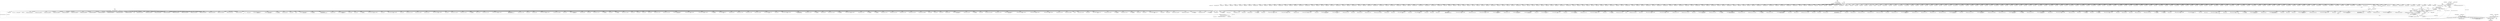 digraph "0_ImageMagick_56d6e20de489113617cbbddaf41e92600a34db22@pointer" {
"1008490" [label="(Call,msl_info->image[n]=DestroyImage(msl_info->image[n]))"];
"1008496" [label="(Call,DestroyImage(msl_info->image[n]))"];
"1008466" [label="(Call,ImplodeImage(msl_info->image[n],geometry_info.rho,\n            &msl_info->image[n]->exception))"];
"1008328" [label="(Call,msl_info->image[n] == (Image *) NULL)"];
"1008334" [label="(Call,(Image *) NULL)"];
"1000237" [label="(Call,(char *) NULL)"];
"1000232" [label="(Call,(const char *) NULL)"];
"1008409" [label="(Call,geometry_info.rho=StringToDouble(value,\n                        (char **) NULL))"];
"1008413" [label="(Call,StringToDouble(value,\n                        (char **) NULL))"];
"1000235" [label="(Call,value=(char *) NULL)"];
"1008436" [label="(Call,ParseGeometry(value,&geometry_info))"];
"1000240" [label="(Call,SetGeometryInfo(&geometry_info))"];
"1008415" [label="(Call,(char **) NULL)"];
"1008359" [label="(Call,(const xmlChar *) NULL)"];
"1008348" [label="(Call,(const xmlChar **) NULL)"];
"1018046" [label="(Call,(Image*) NULL)"];
"1017467" [label="(Call,(Image *) NULL)"];
"1003098" [label="(Call,StringToDouble(value,\n                        (char **) NULL))"];
"1008311" [label="(Call,SetMSLAttributes(msl_info,keyword,value))"];
"1014502" [label="(Call,(Image *) NULL)"];
"1003100" [label="(Call,(char **) NULL)"];
"1014729" [label="(Call,(const xmlChar *) NULL)"];
"1000234" [label="(Identifier,NULL)"];
"1009820" [label="(Call,(const xmlChar *) NULL)"];
"1004528" [label="(Call,ParseGravityGeometry(msl_info->image[n],value,\n                        &geometry,exception))"];
"1016133" [label="(Call,(const char *) NULL)"];
"1010162" [label="(Call,ParseChannelOption(value))"];
"1003342" [label="(Call,(const xmlChar *) NULL)"];
"1008856" [label="(Call,(Image *) NULL)"];
"1004334" [label="(Call,(const xmlChar *) NULL)"];
"1011845" [label="(Call,ParseCommandOption(MagickGravityOptions,MagickFalse,\n                        value))"];
"1004223" [label="(Call,(Image *) NULL)"];
"1014856" [label="(Call,(Image *) NULL)"];
"1001578" [label="(Call,(const xmlChar *) NULL)"];
"1014978" [label="(Call,(char **) NULL)"];
"1000838" [label="(Call,CloneString(&draw_info->font,value))"];
"1013508" [label="(Call,StringToLong( value ))"];
"1015667" [label="(Call,StringToDouble(value,\n                        (char **) NULL))"];
"1007460" [label="(Call,StringToLong(value))"];
"1010505" [label="(Call,StringToDouble(value,\n                        (char **) NULL))"];
"1004729" [label="(Call,(const xmlChar *) NULL)"];
"1000692" [label="(Call,ParseCommandOption(MagickAlignOptions,MagickFalse,\n                        value))"];
"1016664" [label="(Call,StringToLong(value))"];
"1008628" [label="(Call,(char **) NULL)"];
"1018781" [label="(Call,(Image *) NULL)"];
"1000240" [label="(Call,SetGeometryInfo(&geometry_info))"];
"1003476" [label="(Call,(Image *) NULL)"];
"1015173" [label="(Call,StringToUnsignedLong(value))"];
"1000279" [label="(Call,(Image *) NULL)"];
"1009307" [label="(Call,StringToLong(value))"];
"1019173" [label="(Call,(char **) NULL)"];
"1018251" [label="(Call,(Image*) NULL)"];
"1005603" [label="(Call,(char **) NULL)"];
"1011788" [label="(Call,CloneString(&draw_info->font,value))"];
"1010711" [label="(Call,QueryMagickColor(value,&fill_color,exception))"];
"1005877" [label="(Call,ParseGeometry(value,&geometry_info))"];
"1006241" [label="(Call,(const xmlChar *) NULL)"];
"1009874" [label="(Call,StringToDouble(value,\n                        (char **) NULL))"];
"1009938" [label="(Call,StringToDouble(value,\n                        (char **) NULL))"];
"1011967" [label="(Call,ParseGeometry(value,&geometry_info))"];
"1009346" [label="(Call,StringToLong(value))"];
"1012993" [label="(Call,(Image *) NULL)"];
"1008467" [label="(Call,msl_info->image[n])"];
"1017221" [label="(Call,(Image *) NULL)"];
"1011331" [label="(Call,ParseCommandOption(MagickBooleanOptions,MagickFalse,\n                        value))"];
"1005777" [label="(Call,QueryColorDatabase(value,&draw_info->stroke,\n                        exception))"];
"1016433" [label="(Call,ParseCommandOption(MagickBooleanOptions,MagickFalse,\n                        value))"];
"1014248" [label="(Call,(Image *) NULL)"];
"1007724" [label="(Call,(char **) NULL)"];
"1007223" [label="(Call,(const xmlChar *) NULL)"];
"1003220" [label="(Call,StringToLong(value))"];
"1005808" [label="(Call,ParseCommandOption(MagickStyleOptions,MagickFalse,\n                        value))"];
"1010732" [label="(Call,StringToDouble(value,\n                        (char **) NULL))"];
"1015143" [label="(Call,ParseRegionGeometry(msl_info->image[n],value,\n                        &geometry,exception))"];
"1015865" [label="(Call,LocaleCompare(property,value))"];
"1009893" [label="(Call,(char **) NULL)"];
"1004956" [label="(Call,(Image *) NULL)"];
"1008011" [label="(Call,FormatLocaleString(value,MaxTextExtent,\"%.20g\",\n                      (double) msl_info->image[n]->rows))"];
"1001337" [label="(Call,StringToLong(value))"];
"1008490" [label="(Call,msl_info->image[n]=DestroyImage(msl_info->image[n]))"];
"1014663" [label="(Call,(Image *) NULL)"];
"1006434" [label="(Call,(const xmlChar *) NULL)"];
"1001156" [label="(Call,StringToLong(value))"];
"1012757" [label="(Call,StringToLong(value))"];
"1015597" [label="(Call,ParseCommandOption(MagickColorspaceOptions,\n                        MagickFalse,value))"];
"1016244" [label="(Call,SetMSLAttributes(msl_info,keyword,value))"];
"1002331" [label="(Call,(const xmlChar *) NULL)"];
"1008729" [label="(Call,(Image *) NULL)"];
"1015066" [label="(Call,(Image *) NULL)"];
"1006523" [label="(Call,(char **) NULL)"];
"1000392" [label="(Call,ParseCommandOption(MagickNoiseOptions,MagickFalse,\n                        value))"];
"1012102" [label="(Call,StringToLong(value))"];
"1016032" [label="(Call,strlen( value ))"];
"1002499" [label="(Call,(Image *) NULL)"];
"1000862" [label="(Call,ParsePageGeometry(msl_info->image[n],value,\n                        &geometry,exception))"];
"1003604" [label="(Call,QueryColorDatabase(value,\n                        &composite_image->background_color,exception))"];
"1007416" [label="(Call,StringToLong(value))"];
"1016408" [label="(Call,ParseGeometry(value,&geometry_info))"];
"1019031" [label="(Call,(const char *) NULL)"];
"1008497" [label="(Call,msl_info->image[n])"];
"1007794" [label="(Call,StringToDouble(value,(char **) NULL))"];
"1019526" [label="(Call,CopyMagickString(msl_info->image[n]->filename,value,\n                      MaxTextExtent))"];
"1007668" [label="(Call,(const xmlChar *) NULL)"];
"1007621" [label="(Call,(Image *) NULL)"];
"1008328" [label="(Call,msl_info->image[n] == (Image *) NULL)"];
"1018821" [label="(Call,(Image *) NULL)"];
"1011472" [label="(Call,(const xmlChar **) NULL)"];
"1000232" [label="(Call,(const char *) NULL)"];
"1013107" [label="(Call,(char **) NULL)"];
"1005577" [label="(Call,CloneString(&draw_info->primitive,value))"];
"1000235" [label="(Call,value=(char *) NULL)"];
"1005546" [label="(Call,ConcatenateString(&draw_info->primitive,value))"];
"1005995" [label="(Call,StringToLong(value))"];
"1003814" [label="(Call,StringToLong(value))"];
"1018560" [label="(Call,(Image *) NULL)"];
"1007275" [label="(Call,ParseCommandOption(MagickComposeOptions,\n                        MagickFalse,value))"];
"1003448" [label="(Call,(const char *) NULL)"];
"1000307" [label="(Call,(const xmlChar *) NULL)"];
"1003636" [label="(Call,ParsePageGeometry(msl_info->image[n],value,\n                        &geometry,exception))"];
"1019122" [label="(Call,(const xmlChar *) NULL)"];
"1017362" [label="(Call,StringToDouble(value,\n                        (char **) NULL))"];
"1018222" [label="(Call,LocaleCompare(theAttr, value))"];
"1008651" [label="(Call,(char **) NULL)"];
"1017596" [label="(Call,(const xmlChar *) NULL)"];
"1008438" [label="(Call,&geometry_info)"];
"1017492" [label="(Call,(const xmlChar *) NULL)"];
"1017427" [label="(Call,(Image *) NULL)"];
"1004558" [label="(Call,StringToLong(value))"];
"1015276" [label="(Call,(Image *) NULL)"];
"1005159" [label="(Call,p=value)"];
"1018149" [label="(Call,(const xmlChar *) NULL)"];
"1007345" [label="(Call,ParsePageGeometry(msl_info->image[n],value,\n                        &geometry,exception))"];
"1008160" [label="(Call,(const xmlChar *) NULL)"];
"1013693" [label="(Call,StringToDouble(value,\n                        (char **) NULL))"];
"1002109" [label="(Call,QueryColorDatabase(value,\n                        &msl_info->image[n]->border_color,exception))"];
"1011228" [label="(Call,(const xmlChar *) NULL)"];
"1008417" [label="(Identifier,NULL)"];
"1003769" [label="(Call,LocaleCompare(value,value))"];
"1000895" [label="(Call,ParseCommandOption(MagickGravityOptions,\n                        MagickFalse,value))"];
"1010626" [label="(Call,(const xmlChar *) NULL)"];
"1013264" [label="(Call,(const xmlChar *) NULL)"];
"1018710" [label="(Call,(char **) NULL)"];
"1007056" [label="(Call,(Image *) NULL)"];
"1018629" [label="(Call,(Image *) NULL)"];
"1012008" [label="(Call,(char **) NULL)"];
"1004781" [label="(Call,StringToLong(value))"];
"1017908" [label="(Call,(Image*) NULL)"];
"1015948" [label="(Call,ParseGeometry(value,&geometry_info))"];
"1006586" [label="(Call,(Image *) NULL)"];
"1010507" [label="(Call,(char **) NULL)"];
"1004701" [label="(Call,(Image *) NULL)"];
"1011282" [label="(Call,StringToLong(value))"];
"1018708" [label="(Call,StringToDouble(value,\n                        (char **) NULL))"];
"1002068" [label="(Call,ParseCommandOption(MagickComposeOptions,MagickFalse,\n                        value))"];
"1004108" [label="(Call,StringToLong(value))"];
"1008556" [label="(Call,(Image *) NULL)"];
"1001983" [label="(Call,(Image *) NULL)"];
"1017944" [label="(Call,(const xmlChar *) NULL)"];
"1008486" [label="(Call,(Image *) NULL)"];
"1018416" [label="(Call,(Image *) NULL)"];
"1013153" [label="(Call,(Image *) NULL)"];
"1008505" [label="(Identifier,msl_info)"];
"1012054" [label="(Call,ParseCommandOption(MagickStretchOptions,MagickFalse,\n                        value))"];
"1007796" [label="(Call,(char **) NULL)"];
"1013528" [label="(Call,StringToLong( value ))"];
"1008649" [label="(Call,StringToDouble(value,(char **) NULL))"];
"1005399" [label="(Call,CloneString(&draw_info->family,value))"];
"1009914" [label="(Call,ParseGeometry(value,&geometry_info))"];
"1010470" [label="(Call,ParseGeometry(value,&geometry_info))"];
"1003452" [label="(Call,LocaleCompare(attribute,value))"];
"1006293" [label="(Call,ParseGeometry(value,&geometry_info))"];
"1010545" [label="(Call,(Image *) NULL)"];
"1004476" [label="(Call,(const xmlChar *) NULL)"];
"1014055" [label="(Call,ParseCommandOption(MagickFilterOptions,MagickFalse,\n                        value))"];
"1004443" [label="(Call,(Image *) NULL)"];
"1005702" [label="(Call,(char **) NULL)"];
"1018731" [label="(Call,ParseGeometry(value,&geometry_info))"];
"1011909" [label="(Call,(char **) NULL)"];
"1004147" [label="(Call,StringToLong(value))"];
"1000785" [label="(Call,CloneString(&draw_info->encoding,value))"];
"1009559" [label="(Call,(char **) NULL)"];
"1016998" [label="(Call,(Image *) NULL)"];
"1001203" [label="(Call,CloneString(&draw_info->text,value))"];
"1016530" [label="(Call,(Image *) NULL)"];
"1012165" [label="(Call,ParseGeometry(value,&geometry_info))"];
"1005566" [label="(Call,(char **) NULL)"];
"1009557" [label="(Call,StringToDouble(value,\n                        (char **) NULL))"];
"1002635" [label="(Call,(Image *) NULL)"];
"1008472" [label="(Call,geometry_info.rho)"];
"1012914" [label="(Call,value == (char *) NULL)"];
"1002016" [label="(Call,(const xmlChar *) NULL)"];
"1017744" [label="(Call,(const xmlChar *) NULL)"];
"1009282" [label="(Call,StringToDouble(value,(char **) NULL))"];
"1011368" [label="(Call,ParseCommandOption(MagickBooleanOptions,MagickFalse,\n                        value))"];
"1015895" [label="(Call,ParseCommandOption(\n                    MagickColorspaceOptions,MagickFalse,value))"];
"1008464" [label="(Call,implode_image=ImplodeImage(msl_info->image[n],geometry_info.rho,\n            &msl_info->image[n]->exception))"];
"1008355" [label="(Call,attributes[i] != (const xmlChar *) NULL)"];
"1004306" [label="(Call,(Image *) NULL)"];
"1008414" [label="(Identifier,value)"];
"1002574" [label="(Call,StringToDouble(value,(char **) NULL))"];
"1003989" [label="(Call,(Image *) NULL)"];
"1012916" [label="(Call,(char *) NULL)"];
"1002451" [label="(Call,(Image *) NULL)"];
"1014605" [label="(Call,StringToLong( value ))"];
"1006330" [label="(Call,(char **) NULL)"];
"1000359" [label="(Call,ParseChannelOption(value))"];
"1003966" [label="(Call,ParseCommandOption(MagickBooleanOptions,MagickFalse,\n                        value))"];
"1008606" [label="(Call,CopyMagickString(key,value,MaxTextExtent))"];
"1002597" [label="(Call,StringToLong( value ))"];
"1001108" [label="(Call,ParseCommandOption(MagickStretchOptions,\n                        MagickFalse,value))"];
"1014120" [label="(Call,StringToUnsignedLong(value))"];
"1012239" [label="(Call,StringToLong(value))"];
"1016886" [label="(Call,StringToDouble(value,(char **) NULL))"];
"1000936" [label="(Call,(char **) NULL)"];
"1006216" [label="(Call,(Image *) NULL)"];
"1008491" [label="(Call,msl_info->image[n])"];
"1008466" [label="(Call,ImplodeImage(msl_info->image[n],geometry_info.rho,\n            &msl_info->image[n]->exception))"];
"1017831" [label="(Call,StringToDouble(value,\n                        (char **) NULL))"];
"1000959" [label="(Call,(char **) NULL)"];
"1000533" [label="(Call,(const xmlChar *) NULL)"];
"1002848" [label="(Call,StringToLong(value))"];
"1018113" [label="(Call,(Image*) NULL)"];
"1005564" [label="(Call,StringToDouble(value,\n                        (char **) NULL))"];
"1005726" [label="(Call,(char **) NULL)"];
"1005338" [label="(Call,CloneString(&draw_info->density,value))"];
"1017121" [label="(Call,StringToLong( value ))"];
"1012865" [label="(Call,(const xmlChar *) NULL)"];
"1012283" [label="(Call,StringToLong(value))"];
"1017564" [label="(Call,(Image *) NULL)"];
"1016909" [label="(Call,StringToLong( value ))"];
"1017387" [label="(Call,StringToLong(value))"];
"1000934" [label="(Call,StringToDouble(value,(char **) NULL))"];
"1008346" [label="(Call,attributes != (const xmlChar **) NULL)"];
"1007182" [label="(Call,(Image *) NULL)"];
"1018321" [label="(Call,(Image *) NULL)"];
"1012970" [label="(Call,SetMSLAttributes(msl_info,keyword,value))"];
"1008334" [label="(Call,(Image *) NULL)"];
"1014806" [label="(Call,ParseGeometry(value,&geometry_info))"];
"1014090" [label="(Call,ParseRegionGeometry(msl_info->image[n],value,\n                        &geometry,exception))"];
"1008475" [label="(Call,&msl_info->image[n]->exception)"];
"1007967" [label="(Call,(const xmlChar *) NULL)"];
"1001168" [label="(Call,ParseCommandOption(MagickStyleOptions,MagickFalse,\n                        value))"];
"1017364" [label="(Call,(char **) NULL)"];
"1002997" [label="(Call,(const xmlChar *) NULL)"];
"1017327" [label="(Call,ParseGeometry(value,&geometry_info))"];
"1005661" [label="(Call,ParseGeometry(value,&geometry_info))"];
"1008348" [label="(Call,(const xmlChar **) NULL)"];
"1008939" [label="(Call,ParseCommandOption(MagickBooleanOptions,MagickFalse,\n                        value))"];
"1014003" [label="(Call,(const xmlChar *) NULL)"];
"1016682" [label="(Call,StringToDouble(value,\n                        (char **) NULL))"];
"1001731" [label="(Call,(Image *) NULL)"];
"1005384" [label="(Call,QueryColorDatabase(value,&draw_info->fill,\n                        exception))"];
"1015487" [label="(Call,(Image *) NULL)"];
"1009001" [label="(Call,LocaleCompare(attribute,value))"];
"1011907" [label="(Call,StringToDouble(value,(char **) NULL))"];
"1001876" [label="(Call,StringToDouble(value,(char **) NULL))"];
"1011774" [label="(Call,CloneString(&draw_info->family,value))"];
"1014528" [label="(Call,(const xmlChar *) NULL)"];
"1012083" [label="(Call,QueryColorDatabase(value,&draw_info->stroke,\n                        exception))"];
"1003765" [label="(Call,(const char *) NULL)"];
"1003943" [label="(Call,(char **) NULL)"];
"1010418" [label="(Call,(const xmlChar *) NULL)"];
"1001315" [label="(Call,StringToLong(value))"];
"1005296" [label="(Call,ParseCommandOption(MagickBooleanOptions,MagickFalse,\n                        value))"];
"1010884" [label="(Call,(Image *) NULL)"];
"1002239" [label="(Call,(Image *) NULL)"];
"1012662" [label="(Call,(const xmlChar *) NULL)"];
"1002383" [label="(Call,QueryColorDatabase(value,&target,\n                        &msl_info->image[n]->exception))"];
"1012006" [label="(Call,StringToDouble(value,(char **) NULL))"];
"1016362" [label="(Call,(char **) NULL)"];
"1004832" [label="(Call,(Image *) NULL)"];
"1010110" [label="(Call,(const xmlChar *) NULL)"];
"1009891" [label="(Call,StringToDouble(value,\n                        (char **) NULL))"];
"1006931" [label="(Call,(Image *) NULL)"];
"1010678" [label="(Call,ParseChannelOption(value))"];
"1000763" [label="(Call,CloneString(&draw_info->density,value))"];
"1013929" [label="(Call,(Image *) NULL)"];
"1009203" [label="(Call,(char **) NULL)"];
"1017672" [label="(Call,StringToDouble(value,\n                        (char **) NULL))"];
"1014785" [label="(Call,(char **) NULL)"];
"1003686" [label="(Call,ParseCommandOption(MagickGravityOptions,MagickFalse,\n                        value))"];
"1013762" [label="(Call,StringToDouble(value,(char **) NULL))"];
"1016360" [label="(Call,StringToDouble(value,\n                        (char **) NULL))"];
"1008413" [label="(Call,StringToDouble(value,\n                        (char **) NULL))"];
"1007941" [label="(Call,(Image *) NULL)"];
"1013105" [label="(Call,StringToDouble(value,\n                        (char **) NULL))"];
"1013785" [label="(Call,StringToDouble(value,(char **) NULL))"];
"1008887" [label="(Call,(const xmlChar *) NULL)"];
"1009470" [label="(Call,(const xmlChar *) NULL)"];
"1013717" [label="(Call,ParseGeometry(value,&geometry_info))"];
"1019547" [label="(Call,SetMSLAttributes(msl_info,keyword,value))"];
"1008339" [label="(Identifier,OptionError)"];
"1005700" [label="(Call,StringToDouble(value,(char **) NULL))"];
"1015528" [label="(Call,(const xmlChar *) NULL)"];
"1008410" [label="(Call,geometry_info.rho)"];
"1015921" [label="(Call,SetMSLAttributes(msl_info,keyword,value))"];
"1004660" [label="(Call,(Image *) NULL)"];
"1007991" [label="(Call,CopyMagickString(key,value,MaxTextExtent))"];
"1002181" [label="(Call,StringToLong(value))"];
"1004602" [label="(Call,StringToLong(value))"];
"1017101" [label="(Call,StringToLong( value ))"];
"1017024" [label="(Call,(const xmlChar *) NULL)"];
"1010798" [label="(Call,(const xmlChar *) NULL)"];
"1015745" [label="(Call,(const xmlChar *) NULL)"];
"1001808" [label="(Call,ParseChannelOption(value))"];
"1016888" [label="(Call,(char **) NULL)"];
"1012032" [label="(Call,(char **) NULL)"];
"1002761" [label="(Call,ParsePageGeometry(msl_info->image[n],value,\n                        &geometry,exception))"];
"1009522" [label="(Call,ParseGeometry(value,&geometry_info))"];
"1008582" [label="(Call,(const xmlChar *) NULL)"];
"1008408" [label="(Block,)"];
"1005413" [label="(Call,CloneString(&draw_info->font,value))"];
"1011884" [label="(Call,StringToDouble(value,\n                        (char **) NULL))"];
"1014165" [label="(Call,StringToLong(value))"];
"1019301" [label="(Call,QueryMagickColor(value,&target,exception))"];
"1005724" [label="(Call,StringToDouble(value,(char **) NULL))"];
"1009445" [label="(Call,(Image *) NULL)"];
"1001878" [label="(Call,(char **) NULL)"];
"1017648" [label="(Call,ParseGeometry(value,&geometry_info))"];
"1006409" [label="(Call,(Image *) NULL)"];
"1001942" [label="(Call,(Image *) NULL)"];
"1015353" [label="(Call,ParseRegionGeometry(msl_info->image[n],value,\n                        &geometry,exception))"];
"1001630" [label="(Call,ParseCommandOption(MagickBooleanOptions,MagickFalse,\n                        value))"];
"1019593" [label="(Call,value != NULL)"];
"1005748" [label="(Call,ParseCommandOption(MagickStretchOptions,MagickFalse,\n                        value))"];
"1011642" [label="(Call,ParseCommandOption(MagickAlignOptions,MagickFalse,\n                        value))"];
"1008672" [label="(Call,StringToDouble(value,(char **) NULL))"];
"1009780" [label="(Call,(Image *) NULL)"];
"1019251" [label="(Call,(const xmlChar *) NULL)"];
"1015719" [label="(Call,(Image *) NULL)"];
"1000824" [label="(Call,CloneString(&draw_info->family,value))"];
"1011534" [label="(Call,p=value)"];
"1012149" [label="(Call,CloneString(&draw_info->text,value))"];
"1014398" [label="(Call,StringToLong(value))"];
"1012212" [label="(Call,QueryColorDatabase(value,&draw_info->undercolor,\n                        exception))"];
"1008418" [label="(ControlStructure,break;)"];
"1006368" [label="(Call,(Image *) NULL)"];
"1019225" [label="(Call,(Image *) NULL)"];
"1002948" [label="(Call,(Image *) NULL)"];
"1008302" [label="(Call,SetMSLAttributes(msl_info,keyword,value))"];
"1014783" [label="(Call,StringToDouble(value,\n                        (char **) NULL))"];
"1006857" [label="(Call,(Image *) NULL)"];
"1007722" [label="(Call,StringToDouble(value,(char **) NULL))"];
"1008496" [label="(Call,DestroyImage(msl_info->image[n]))"];
"1009201" [label="(Call,StringToDouble(value,\n                        (char **) NULL))"];
"1013488" [label="(Call,StringToLong( value ))"];
"1017719" [label="(Call,(Image *) NULL)"];
"1012814" [label="(Call,StringToLong(value))"];
"1005924" [label="(Call,QueryColorDatabase(value,&draw_info->undercolor,\n                        exception))"];
"1001901" [label="(Call,StringToLong(value))"];
"1000239" [label="(Identifier,NULL)"];
"1011200" [label="(Call,(Image *) NULL)"];
"1011407" [label="(Call,StringToLong(value))"];
"1011735" [label="(Call,CloneString(&draw_info->encoding,value))"];
"1016144" [label="(Call,ParseAbsoluteGeometry(value,&geometry))"];
"1009963" [label="(Call,StringToDouble(value,\n                        (char **) NULL))"];
"1002525" [label="(Call,(const xmlChar *) NULL)"];
"1017674" [label="(Call,(char **) NULL)"];
"1014207" [label="(Call,(Image *) NULL)"];
"1013018" [label="(Call,(const xmlChar *) NULL)"];
"1008626" [label="(Call,StringToDouble(value,(char **) NULL))"];
"1006328" [label="(Call,StringToDouble(value,\n                        (char **) NULL))"];
"1018449" [label="(Call,(const xmlChar *) NULL)"];
"1002826" [label="(Call,StringToLong(value))"];
"1015582" [label="(Call,StringToDouble(value,\n                        (char **) NULL))"];
"1015195" [label="(Call,StringToLong(value))"];
"1010850" [label="(Call,FormatLocaleFile(stdout,\"%s\",value))"];
"1008437" [label="(Identifier,value)"];
"1000484" [label="(Call,(Image *) NULL)"];
"1005973" [label="(Call,StringToLong(value))"];
"1008142" [label="(Call,(Image *) NULL)"];
"1003579" [label="(Call,ParseChannelOption(value))"];
"1009988" [label="(Call,StringToDouble(value,\n                        (char **) NULL))"];
"1013695" [label="(Call,(char **) NULL)"];
"1000236" [label="(Identifier,value)"];
"1001293" [label="(Call,StringToLong(value))"];
"1010734" [label="(Call,(char **) NULL)"];
"1015016" [label="(Call,(Image *) NULL)"];
"1002291" [label="(Call,(Image *) NULL)"];
"1005267" [label="(Call,ParseCommandOption(MagickAlignOptions,MagickFalse,\n                        value))"];
"1012114" [label="(Call,ParseCommandOption(MagickStyleOptions,MagickFalse,\n                        value))"];
"1009940" [label="(Call,(char **) NULL)"];
"1011886" [label="(Call,(char **) NULL)"];
"1018928" [label="(Call,(Image *) NULL)"];
"1015816" [label="(Call,LocaleCompare(property,value))"];
"1004981" [label="(Call,(const xmlChar *) NULL)"];
"1005108" [label="(Call,(const xmlChar *) NULL)"];
"1005470" [label="(Call,ParseCommandOption(MagickGravityOptions,MagickFalse,\n                        value))"];
"1012261" [label="(Call,StringToLong(value))"];
"1001550" [label="(Call,(Image *) NULL)"];
"1003121" [label="(Call,ParsePageGeometry(msl_info->image[n],value,\n                        &geometry,exception))"];
"1005059" [label="(Call,(Image *) NULL)"];
"1001680" [label="(Call,(Image *) NULL)"];
"1003075" [label="(Call,QueryColorDatabase(value,&draw_info->fill,\n                        exception))"];
"1014976" [label="(Call,StringToDouble(value,(char **) NULL))"];
"1006546" [label="(Call,StringToLong(value))"];
"1010082" [label="(Call,(Image *) NULL)"];
"1013238" [label="(Call,(Image *) NULL)"];
"1002576" [label="(Call,(char **) NULL)"];
"1008434" [label="(Call,flags=ParseGeometry(value,&geometry_info))"];
"1019035" [label="(Call,LocaleCompare(attribute,value))"];
"1001056" [label="(Call,StringToDouble(value,(char **) NULL))"];
"1000241" [label="(Call,&geometry_info)"];
"1008359" [label="(Call,(const xmlChar *) NULL)"];
"1008350" [label="(Identifier,NULL)"];
"1007778" [label="(Call,CopyMagickString(gamma,value,MaxTextExtent))"];
"1013639" [label="(Call,(const xmlChar *) NULL)"];
"1002906" [label="(Call,(Image *) NULL)"];
"1009990" [label="(Call,(char **) NULL)"];
"1013764" [label="(Call,(char **) NULL)"];
"1010329" [label="(Call,ParseChannelOption(value))"];
"1016947" [label="(Call,(Image *) NULL)"];
"1007438" [label="(Call,StringToLong(value))"];
"1001137" [label="(Call,QueryColorDatabase(value,&draw_info->stroke,\n                        exception))"];
"1013070" [label="(Call,ParseGeometry(value,&geometry_info))"];
"1015584" [label="(Call,(char **) NULL)"];
"1003181" [label="(Call,StringToLong(value))"];
"1001841" [label="(Call,ParseGeometry(value,&geometry_info))"];
"1016763" [label="(Call,(Image *) NULL)"];
"1011759" [label="(Call,QueryColorDatabase(value,&draw_info->fill,\n                        exception))"];
"1014376" [label="(Call,StringToLong(value))"];
"1008327" [label="(ControlStructure,if (msl_info->image[n] == (Image *) NULL))"];
"1007821" [label="(Call,(char **) NULL)"];
"1013787" [label="(Call,(char **) NULL)"];
"1015301" [label="(Call,(const xmlChar *) NULL)"];
"1008415" [label="(Call,(char **) NULL)"];
"1016278" [label="(Call,(Image *) NULL)"];
"1011483" [label="(Call,(const xmlChar *) NULL)"];
"1016707" [label="(Call,StringToLong(value))"];
"1008361" [label="(Identifier,NULL)"];
"1005796" [label="(Call,StringToLong(value))"];
"1007316" [label="(Call,QueryColorDatabase(value,\n                        &msl_info->image[n]->matte_color,exception))"];
"1011671" [label="(Call,ParseCommandOption(MagickBooleanOptions,MagickFalse,\n                        value))"];
"1016607" [label="(Call,ParseGeometry(value,&geometry_info))"];
"1014142" [label="(Call,(char **) NULL)"];
"1000443" [label="(Call,(Image *) NULL)"];
"1015998" [label="(Call,SetMSLAttributes(msl_info,keyword,value))"];
"1003394" [label="(Call,ParseCommandOption(MagickComposeOptions,MagickFalse,\n                        value))"];
"1000721" [label="(Call,ParseCommandOption(MagickBooleanOptions,\n                        MagickFalse,value))"];
"1016387" [label="(Call,(char **) NULL)"];
"1003941" [label="(Call,StringToDouble(value,(char **) NULL))"];
"1016837" [label="(Call,(const xmlChar *) NULL)"];
"1011812" [label="(Call,ParsePageGeometry(msl_info->image[n],value,\n                        &geometry,exception))"];
"1005437" [label="(Call,ParsePageGeometry(msl_info->image[n],value,\n                        &geometry,exception))"];
"1010587" [label="(Call,(Image *) NULL)"];
"1014625" [label="(Call,StringToLong( value ))"];
"1000809" [label="(Call,QueryColorDatabase(value,&draw_info->fill,\n                        exception))"];
"1001266" [label="(Call,QueryColorDatabase(value,&draw_info->undercolor,\n                        exception))"];
"1009117" [label="(Call,(const xmlChar *) NULL)"];
"1000242" [label="(Identifier,geometry_info)"];
"1014438" [label="(Call,(Image *) NULL)"];
"1006486" [label="(Call,ParseGeometry(value,&geometry_info))"];
"1008325" [label="(Block,)"];
"1015405" [label="(Call,StringToLong(value))"];
"1018654" [label="(Call,(const xmlChar *) NULL)"];
"1003311" [label="(Call,(Image *) NULL)"];
"1008674" [label="(Call,(char **) NULL)"];
"1018956" [label="(Call,(const xmlChar *) NULL)"];
"1003557" [label="(Call,SetImageArtifact(composite_image,\n                                            \"compose:args\",value))"];
"1013972" [label="(Call,(Image *) NULL)"];
"1006776" [label="(Call,(const xmlChar *) NULL)"];
"1019171" [label="(Call,StringToDouble(value,(char **) NULL))"];
"1010195" [label="(Call,ParseCommandOption(MagickBooleanOptions,MagickFalse,\n                        value))"];
"1013468" [label="(Call,StringToLong( value ))"];
"1010013" [label="(Call,StringToDouble(value,\n                        (char **) NULL))"];
"1008329" [label="(Call,msl_info->image[n])"];
"1001058" [label="(Call,(char **) NULL)"];
"1016684" [label="(Call,(char **) NULL)"];
"1016084" [label="(Call,SetMSLAttributes(msl_info,keyword,value))"];
"1001756" [label="(Call,(const xmlChar *) NULL)"];
"1000584" [label="(Call,p=value)"];
"1009169" [label="(Call,QueryMagickColor(value,&target,exception))"];
"1004624" [label="(Call,StringToLong(value))"];
"1012777" [label="(Call,ParseCommandOption(MagickBooleanOptions,MagickFalse,\n                        value))"];
"1004386" [label="(Call,ParseCommandOption(MagickBooleanOptions,MagickFalse,\n                        value))"];
"1010015" [label="(Call,(char **) NULL)"];
"1012030" [label="(Call,StringToDouble(value,(char **) NULL))"];
"1005522" [label="(Call,ConcatenateString(&draw_info->primitive,value))"];
"1010393" [label="(Call,(Image *) NULL)"];
"1016642" [label="(Call,StringToLong(value))"];
"1009224" [label="(Call,ParsePageGeometry(msl_info->image[n],value,\n                        &geometry,exception))"];
"1008436" [label="(Call,ParseGeometry(value,&geometry_info))"];
"1019539" [label="(Call,SetMSLAttributes(msl_info,keyword,value))"];
"1006521" [label="(Call,StringToDouble(value,\n                        (char **) NULL))"];
"1008051" [label="(Call,FormatLocaleString(value,MaxTextExtent,\"%.20g\",\n                      (double) msl_info->image[n]->columns))"];
"1009605" [label="(Call,(Image *) NULL)"];
"1012961" [label="(Call,SetMSLAttributes(msl_info,keyword,value))"];
"1006627" [label="(Call,(Image *) NULL)"];
"1010277" [label="(Call,(const xmlChar *) NULL)"];
"1015632" [label="(Call,ParseGeometry(value,&geometry_info))"];
"1014577" [label="(Call,ParseMetaGeometry(value,&x,&y,&width,&height))"];
"1009081" [label="(Call,(Image *) NULL)"];
"1007570" [label="(Call,(Image *) NULL)"];
"1014281" [label="(Call,(const xmlChar *) NULL)"];
"1016811" [label="(Call,(Image *) NULL)"];
"1009876" [label="(Call,(char **) NULL)"];
"1016385" [label="(Call,StringToDouble(value,\n                        (char **) NULL))"];
"1010252" [label="(Call,(Image *) NULL)"];
"1013315" [label="(Call,ParseAbsoluteGeometry(value,&geometry))"];
"1017833" [label="(Call,(char **) NULL)"];
"1017871" [label="(Call,(Image *) NULL)"];
"1017796" [label="(Call,ParseGeometry(value,&geometry_info))"];
"1008222" [label="(Call,ConcatenateMagickString(msl_info->image_info[n]->\n                      filename,value,MaxTextExtent))"];
"1004580" [label="(Call,StringToLong(value))"];
"1000230" [label="(Call,keyword=(const char *) NULL)"];
"1007745" [label="(Call,ParseChannelOption(value))"];
"1017073" [label="(Call,ParseMetaGeometry(value,&x,&y,&width,&height))"];
"1006751" [label="(Call,(Image *) NULL)"];
"1002804" [label="(Call,StringToLong(value))"];
"1013607" [label="(Call,(Image *) NULL)"];
"1016555" [label="(Call,(const xmlChar *) NULL)"];
"1001219" [label="(Call,ParseGeometry(value,&geometry_info))"];
"1001017" [label="(Call,ParseGeometry(value,&geometry_info))"];
"1019096" [label="(Call,(Image *) NULL)"];
"1002870" [label="(Call,StringToLong(value))"];
"1015669" [label="(Call,(char **) NULL)"];
"1012853" [label="(Call,(const xmlChar **) NULL)"];
"1015383" [label="(Call,StringToUnsignedLong(value))"];
"1009965" [label="(Call,(char **) NULL)"];
"1017298" [label="(Call,QueryColorDatabase(value,\n                        &msl_info->image[n]->background_color,exception))"];
"1005951" [label="(Call,StringToLong(value))"];
"1002709" [label="(Call,(const xmlChar *) NULL)"];
"1008246" [label="(Call,(Image *) NULL)"];
"1018017" [label="(Call,LocaleCompare(theAttr, value))"];
"1008336" [label="(Identifier,NULL)"];
"1019477" [label="(Call,(const xmlChar *) NULL)"];
"1011713" [label="(Call,CloneString(&draw_info->density,value))"];
"1012626" [label="(Call,(Image *) NULL)"];
"1015235" [label="(Call,(Image *) NULL)"];
"1001084" [label="(Call,(char **) NULL)"];
"1009284" [label="(Call,(char **) NULL)"];
"1014901" [label="(Call,(Image *) NULL)"];
"1000957" [label="(Call,StringToDouble(value,(char **) NULL))"];
"1005360" [label="(Call,CloneString(&draw_info->encoding,value))"];
"1007482" [label="(Call,StringToLong(value))"];
"1018501" [label="(Call,ParseGeometry(value,&geometry_info))"];
"1000186" [label="(Block,)"];
"1009646" [label="(Call,(Image *) NULL)"];
"1017246" [label="(Call,(const xmlChar *) NULL)"];
"1005601" [label="(Call,StringToDouble(value,(char **) NULL))"];
"1002676" [label="(Call,(Image *) NULL)"];
"1011294" [label="(Call,ParseCommandOption(MagickColorspaceOptions,\n                        MagickFalse,value))"];
"1015445" [label="(Call,(Image *) NULL)"];
"1014704" [label="(Call,(Image *) NULL)"];
"1019451" [label="(Call,(Image *) NULL)"];
"1019349" [label="(Call,(Image *) NULL)"];
"1001082" [label="(Call,StringToDouble(value,(char **) NULL))"];
"1014140" [label="(Call,StringToDouble(value,(char **) NULL))"];
"1007819" [label="(Call,StringToDouble(value,(char **) NULL))"];
"1003505" [label="(Call,(const xmlChar *) NULL)"];
"1018846" [label="(Call,(const xmlChar *) NULL)"];
"1003049" [label="(Call,QueryMagickColor(value,&target,exception))"];
"1014333" [label="(Call,ParsePageGeometry(msl_info->image[n],value,\n                        &geometry,exception))"];
"1002203" [label="(Call,StringToLong(value))"];
"1015091" [label="(Call,(const xmlChar *) NULL)"];
"1008997" [label="(Call,(const char *) NULL)"];
"1016489" [label="(Call,(Image *) NULL)"];
"1008409" [label="(Call,geometry_info.rho=StringToDouble(value,\n                        (char **) NULL))"];
"1005853" [label="(Call,ConcatenateString(&draw_info->primitive,value))"];
"1012714" [label="(Call,ParsePageGeometry(msl_info->image[n],value,\n                        &geometry,exception))"];
"1017180" [label="(Call,(Image *) NULL)"];
"1000237" [label="(Call,(char *) NULL)"];
"1002413" [label="(Call,CopyMagickString(opacity,value,MaxTextExtent))"];
"1010786" [label="(Call,(const xmlChar **) NULL)"];
"1014927" [label="(Call,(const xmlChar *) NULL)"];
"1016225" [label="(Call,SetMSLAttributes(msl_info,keyword,value))"];
"1019610" [label="(MethodReturn,static void)"];
"1008347" [label="(Identifier,attributes)"];
"1016306" [label="(Call,(const xmlChar *) NULL)"];
"1002138" [label="(Call,ParsePageGeometry(msl_info->image[n],value,\n                        &geometry,exception))"];
"1008490" -> "1008325"  [label="AST: "];
"1008490" -> "1008496"  [label="CFG: "];
"1008491" -> "1008490"  [label="AST: "];
"1008496" -> "1008490"  [label="AST: "];
"1008505" -> "1008490"  [label="CFG: "];
"1008490" -> "1019610"  [label="DDG: DestroyImage(msl_info->image[n])"];
"1008496" -> "1008490"  [label="DDG: msl_info->image[n]"];
"1008496" -> "1008497"  [label="CFG: "];
"1008497" -> "1008496"  [label="AST: "];
"1008466" -> "1008496"  [label="DDG: msl_info->image[n]"];
"1008466" -> "1008464"  [label="AST: "];
"1008466" -> "1008475"  [label="CFG: "];
"1008467" -> "1008466"  [label="AST: "];
"1008472" -> "1008466"  [label="AST: "];
"1008475" -> "1008466"  [label="AST: "];
"1008464" -> "1008466"  [label="CFG: "];
"1008466" -> "1019610"  [label="DDG: msl_info->image[n]"];
"1008466" -> "1019610"  [label="DDG: geometry_info.rho"];
"1008466" -> "1019610"  [label="DDG: &msl_info->image[n]->exception"];
"1008466" -> "1008464"  [label="DDG: msl_info->image[n]"];
"1008466" -> "1008464"  [label="DDG: geometry_info.rho"];
"1008466" -> "1008464"  [label="DDG: &msl_info->image[n]->exception"];
"1008328" -> "1008466"  [label="DDG: msl_info->image[n]"];
"1008409" -> "1008466"  [label="DDG: geometry_info.rho"];
"1008328" -> "1008327"  [label="AST: "];
"1008328" -> "1008334"  [label="CFG: "];
"1008329" -> "1008328"  [label="AST: "];
"1008334" -> "1008328"  [label="AST: "];
"1008339" -> "1008328"  [label="CFG: "];
"1008347" -> "1008328"  [label="CFG: "];
"1008328" -> "1019610"  [label="DDG: msl_info->image[n] == (Image *) NULL"];
"1008328" -> "1019610"  [label="DDG: (Image *) NULL"];
"1008328" -> "1019610"  [label="DDG: msl_info->image[n]"];
"1008334" -> "1008328"  [label="DDG: NULL"];
"1008334" -> "1008336"  [label="CFG: "];
"1008335" -> "1008334"  [label="AST: "];
"1008336" -> "1008334"  [label="AST: "];
"1000237" -> "1008334"  [label="DDG: NULL"];
"1008334" -> "1008348"  [label="DDG: NULL"];
"1008334" -> "1019593"  [label="DDG: NULL"];
"1000237" -> "1000235"  [label="AST: "];
"1000237" -> "1000239"  [label="CFG: "];
"1000238" -> "1000237"  [label="AST: "];
"1000239" -> "1000237"  [label="AST: "];
"1000235" -> "1000237"  [label="CFG: "];
"1000237" -> "1000235"  [label="DDG: NULL"];
"1000232" -> "1000237"  [label="DDG: NULL"];
"1000237" -> "1000279"  [label="DDG: NULL"];
"1000237" -> "1000307"  [label="DDG: NULL"];
"1000237" -> "1000443"  [label="DDG: NULL"];
"1000237" -> "1000484"  [label="DDG: NULL"];
"1000237" -> "1000533"  [label="DDG: NULL"];
"1000237" -> "1000936"  [label="DDG: NULL"];
"1000237" -> "1000959"  [label="DDG: NULL"];
"1000237" -> "1001058"  [label="DDG: NULL"];
"1000237" -> "1001084"  [label="DDG: NULL"];
"1000237" -> "1001550"  [label="DDG: NULL"];
"1000237" -> "1001578"  [label="DDG: NULL"];
"1000237" -> "1001680"  [label="DDG: NULL"];
"1000237" -> "1001731"  [label="DDG: NULL"];
"1000237" -> "1001756"  [label="DDG: NULL"];
"1000237" -> "1001878"  [label="DDG: NULL"];
"1000237" -> "1001942"  [label="DDG: NULL"];
"1000237" -> "1001983"  [label="DDG: NULL"];
"1000237" -> "1002016"  [label="DDG: NULL"];
"1000237" -> "1002239"  [label="DDG: NULL"];
"1000237" -> "1002291"  [label="DDG: NULL"];
"1000237" -> "1002331"  [label="DDG: NULL"];
"1000237" -> "1002451"  [label="DDG: NULL"];
"1000237" -> "1002499"  [label="DDG: NULL"];
"1000237" -> "1002525"  [label="DDG: NULL"];
"1000237" -> "1002576"  [label="DDG: NULL"];
"1000237" -> "1002635"  [label="DDG: NULL"];
"1000237" -> "1002676"  [label="DDG: NULL"];
"1000237" -> "1002709"  [label="DDG: NULL"];
"1000237" -> "1002906"  [label="DDG: NULL"];
"1000237" -> "1002948"  [label="DDG: NULL"];
"1000237" -> "1002997"  [label="DDG: NULL"];
"1000237" -> "1003100"  [label="DDG: NULL"];
"1000237" -> "1003311"  [label="DDG: NULL"];
"1000237" -> "1003342"  [label="DDG: NULL"];
"1000237" -> "1003448"  [label="DDG: NULL"];
"1000237" -> "1003476"  [label="DDG: NULL"];
"1000237" -> "1003505"  [label="DDG: NULL"];
"1000237" -> "1003765"  [label="DDG: NULL"];
"1000237" -> "1003943"  [label="DDG: NULL"];
"1000237" -> "1003989"  [label="DDG: NULL"];
"1000237" -> "1004223"  [label="DDG: NULL"];
"1000237" -> "1004306"  [label="DDG: NULL"];
"1000237" -> "1004334"  [label="DDG: NULL"];
"1000237" -> "1004443"  [label="DDG: NULL"];
"1000237" -> "1004476"  [label="DDG: NULL"];
"1000237" -> "1004660"  [label="DDG: NULL"];
"1000237" -> "1004701"  [label="DDG: NULL"];
"1000237" -> "1004729"  [label="DDG: NULL"];
"1000237" -> "1004832"  [label="DDG: NULL"];
"1000237" -> "1004956"  [label="DDG: NULL"];
"1000237" -> "1004981"  [label="DDG: NULL"];
"1000237" -> "1005059"  [label="DDG: NULL"];
"1000237" -> "1005108"  [label="DDG: NULL"];
"1000237" -> "1005566"  [label="DDG: NULL"];
"1000237" -> "1005603"  [label="DDG: NULL"];
"1000237" -> "1005702"  [label="DDG: NULL"];
"1000237" -> "1005726"  [label="DDG: NULL"];
"1000237" -> "1006216"  [label="DDG: NULL"];
"1000237" -> "1006241"  [label="DDG: NULL"];
"1000237" -> "1006330"  [label="DDG: NULL"];
"1000237" -> "1006368"  [label="DDG: NULL"];
"1000237" -> "1006409"  [label="DDG: NULL"];
"1000237" -> "1006434"  [label="DDG: NULL"];
"1000237" -> "1006523"  [label="DDG: NULL"];
"1000237" -> "1006586"  [label="DDG: NULL"];
"1000237" -> "1006627"  [label="DDG: NULL"];
"1000237" -> "1006751"  [label="DDG: NULL"];
"1000237" -> "1006776"  [label="DDG: NULL"];
"1000237" -> "1006857"  [label="DDG: NULL"];
"1000237" -> "1006931"  [label="DDG: NULL"];
"1000237" -> "1007056"  [label="DDG: NULL"];
"1000237" -> "1007182"  [label="DDG: NULL"];
"1000237" -> "1007223"  [label="DDG: NULL"];
"1000237" -> "1007570"  [label="DDG: NULL"];
"1000237" -> "1007621"  [label="DDG: NULL"];
"1000237" -> "1007668"  [label="DDG: NULL"];
"1000237" -> "1007724"  [label="DDG: NULL"];
"1000237" -> "1007796"  [label="DDG: NULL"];
"1000237" -> "1007821"  [label="DDG: NULL"];
"1000237" -> "1007941"  [label="DDG: NULL"];
"1000237" -> "1007967"  [label="DDG: NULL"];
"1000237" -> "1008142"  [label="DDG: NULL"];
"1000237" -> "1008160"  [label="DDG: NULL"];
"1000237" -> "1008246"  [label="DDG: NULL"];
"1000237" -> "1008359"  [label="DDG: NULL"];
"1000237" -> "1008415"  [label="DDG: NULL"];
"1000237" -> "1008486"  [label="DDG: NULL"];
"1000237" -> "1008556"  [label="DDG: NULL"];
"1000237" -> "1008582"  [label="DDG: NULL"];
"1000237" -> "1008628"  [label="DDG: NULL"];
"1000237" -> "1008651"  [label="DDG: NULL"];
"1000237" -> "1008674"  [label="DDG: NULL"];
"1000237" -> "1008729"  [label="DDG: NULL"];
"1000237" -> "1008856"  [label="DDG: NULL"];
"1000237" -> "1008887"  [label="DDG: NULL"];
"1000237" -> "1008997"  [label="DDG: NULL"];
"1000237" -> "1009081"  [label="DDG: NULL"];
"1000237" -> "1009117"  [label="DDG: NULL"];
"1000237" -> "1009203"  [label="DDG: NULL"];
"1000237" -> "1009284"  [label="DDG: NULL"];
"1000237" -> "1009445"  [label="DDG: NULL"];
"1000237" -> "1009470"  [label="DDG: NULL"];
"1000237" -> "1009559"  [label="DDG: NULL"];
"1000237" -> "1009605"  [label="DDG: NULL"];
"1000237" -> "1009646"  [label="DDG: NULL"];
"1000237" -> "1009780"  [label="DDG: NULL"];
"1000237" -> "1009820"  [label="DDG: NULL"];
"1000237" -> "1009876"  [label="DDG: NULL"];
"1000237" -> "1009893"  [label="DDG: NULL"];
"1000237" -> "1009940"  [label="DDG: NULL"];
"1000237" -> "1009965"  [label="DDG: NULL"];
"1000237" -> "1009990"  [label="DDG: NULL"];
"1000237" -> "1010015"  [label="DDG: NULL"];
"1000237" -> "1010082"  [label="DDG: NULL"];
"1000237" -> "1010110"  [label="DDG: NULL"];
"1000237" -> "1010252"  [label="DDG: NULL"];
"1000237" -> "1010277"  [label="DDG: NULL"];
"1000237" -> "1010393"  [label="DDG: NULL"];
"1000237" -> "1010418"  [label="DDG: NULL"];
"1000237" -> "1010507"  [label="DDG: NULL"];
"1000237" -> "1010545"  [label="DDG: NULL"];
"1000237" -> "1010587"  [label="DDG: NULL"];
"1000237" -> "1010626"  [label="DDG: NULL"];
"1000237" -> "1010734"  [label="DDG: NULL"];
"1000237" -> "1010786"  [label="DDG: NULL"];
"1000237" -> "1010798"  [label="DDG: NULL"];
"1000237" -> "1010884"  [label="DDG: NULL"];
"1000237" -> "1011200"  [label="DDG: NULL"];
"1000237" -> "1011228"  [label="DDG: NULL"];
"1000237" -> "1011472"  [label="DDG: NULL"];
"1000237" -> "1011483"  [label="DDG: NULL"];
"1000237" -> "1011886"  [label="DDG: NULL"];
"1000237" -> "1011909"  [label="DDG: NULL"];
"1000237" -> "1012008"  [label="DDG: NULL"];
"1000237" -> "1012032"  [label="DDG: NULL"];
"1000237" -> "1012626"  [label="DDG: NULL"];
"1000237" -> "1012662"  [label="DDG: NULL"];
"1000237" -> "1012853"  [label="DDG: NULL"];
"1000237" -> "1012865"  [label="DDG: NULL"];
"1000237" -> "1012916"  [label="DDG: NULL"];
"1000237" -> "1012993"  [label="DDG: NULL"];
"1000237" -> "1013018"  [label="DDG: NULL"];
"1000237" -> "1013107"  [label="DDG: NULL"];
"1000237" -> "1013153"  [label="DDG: NULL"];
"1000237" -> "1013238"  [label="DDG: NULL"];
"1000237" -> "1013264"  [label="DDG: NULL"];
"1000237" -> "1013607"  [label="DDG: NULL"];
"1000237" -> "1013639"  [label="DDG: NULL"];
"1000237" -> "1013695"  [label="DDG: NULL"];
"1000237" -> "1013764"  [label="DDG: NULL"];
"1000237" -> "1013787"  [label="DDG: NULL"];
"1000237" -> "1013929"  [label="DDG: NULL"];
"1000237" -> "1013972"  [label="DDG: NULL"];
"1000237" -> "1014003"  [label="DDG: NULL"];
"1000237" -> "1014142"  [label="DDG: NULL"];
"1000237" -> "1014207"  [label="DDG: NULL"];
"1000237" -> "1014248"  [label="DDG: NULL"];
"1000237" -> "1014281"  [label="DDG: NULL"];
"1000237" -> "1014438"  [label="DDG: NULL"];
"1000237" -> "1014502"  [label="DDG: NULL"];
"1000237" -> "1014528"  [label="DDG: NULL"];
"1000237" -> "1014663"  [label="DDG: NULL"];
"1000237" -> "1014704"  [label="DDG: NULL"];
"1000237" -> "1014729"  [label="DDG: NULL"];
"1000237" -> "1014785"  [label="DDG: NULL"];
"1000237" -> "1014856"  [label="DDG: NULL"];
"1000237" -> "1014901"  [label="DDG: NULL"];
"1000237" -> "1014927"  [label="DDG: NULL"];
"1000237" -> "1014978"  [label="DDG: NULL"];
"1000237" -> "1015016"  [label="DDG: NULL"];
"1000237" -> "1015066"  [label="DDG: NULL"];
"1000237" -> "1015091"  [label="DDG: NULL"];
"1000237" -> "1015235"  [label="DDG: NULL"];
"1000237" -> "1015276"  [label="DDG: NULL"];
"1000237" -> "1015301"  [label="DDG: NULL"];
"1000237" -> "1015445"  [label="DDG: NULL"];
"1000237" -> "1015487"  [label="DDG: NULL"];
"1000237" -> "1015528"  [label="DDG: NULL"];
"1000237" -> "1015584"  [label="DDG: NULL"];
"1000237" -> "1015669"  [label="DDG: NULL"];
"1000237" -> "1015719"  [label="DDG: NULL"];
"1000237" -> "1015745"  [label="DDG: NULL"];
"1000237" -> "1016133"  [label="DDG: NULL"];
"1000237" -> "1016278"  [label="DDG: NULL"];
"1000237" -> "1016306"  [label="DDG: NULL"];
"1000237" -> "1016362"  [label="DDG: NULL"];
"1000237" -> "1016387"  [label="DDG: NULL"];
"1000237" -> "1016489"  [label="DDG: NULL"];
"1000237" -> "1016530"  [label="DDG: NULL"];
"1000237" -> "1016555"  [label="DDG: NULL"];
"1000237" -> "1016684"  [label="DDG: NULL"];
"1000237" -> "1016763"  [label="DDG: NULL"];
"1000237" -> "1016811"  [label="DDG: NULL"];
"1000237" -> "1016837"  [label="DDG: NULL"];
"1000237" -> "1016888"  [label="DDG: NULL"];
"1000237" -> "1016947"  [label="DDG: NULL"];
"1000237" -> "1016998"  [label="DDG: NULL"];
"1000237" -> "1017024"  [label="DDG: NULL"];
"1000237" -> "1017180"  [label="DDG: NULL"];
"1000237" -> "1017221"  [label="DDG: NULL"];
"1000237" -> "1017246"  [label="DDG: NULL"];
"1000237" -> "1017364"  [label="DDG: NULL"];
"1000237" -> "1017427"  [label="DDG: NULL"];
"1000237" -> "1017467"  [label="DDG: NULL"];
"1000237" -> "1017492"  [label="DDG: NULL"];
"1000237" -> "1017564"  [label="DDG: NULL"];
"1000237" -> "1017596"  [label="DDG: NULL"];
"1000237" -> "1017674"  [label="DDG: NULL"];
"1000237" -> "1017719"  [label="DDG: NULL"];
"1000237" -> "1017744"  [label="DDG: NULL"];
"1000237" -> "1017833"  [label="DDG: NULL"];
"1000237" -> "1017871"  [label="DDG: NULL"];
"1000237" -> "1017908"  [label="DDG: NULL"];
"1000237" -> "1017944"  [label="DDG: NULL"];
"1000237" -> "1018046"  [label="DDG: NULL"];
"1000237" -> "1018113"  [label="DDG: NULL"];
"1000237" -> "1018149"  [label="DDG: NULL"];
"1000237" -> "1018251"  [label="DDG: NULL"];
"1000237" -> "1018321"  [label="DDG: NULL"];
"1000237" -> "1018416"  [label="DDG: NULL"];
"1000237" -> "1018449"  [label="DDG: NULL"];
"1000237" -> "1018560"  [label="DDG: NULL"];
"1000237" -> "1018629"  [label="DDG: NULL"];
"1000237" -> "1018654"  [label="DDG: NULL"];
"1000237" -> "1018710"  [label="DDG: NULL"];
"1000237" -> "1018781"  [label="DDG: NULL"];
"1000237" -> "1018821"  [label="DDG: NULL"];
"1000237" -> "1018846"  [label="DDG: NULL"];
"1000237" -> "1018928"  [label="DDG: NULL"];
"1000237" -> "1018956"  [label="DDG: NULL"];
"1000237" -> "1019031"  [label="DDG: NULL"];
"1000237" -> "1019096"  [label="DDG: NULL"];
"1000237" -> "1019122"  [label="DDG: NULL"];
"1000237" -> "1019173"  [label="DDG: NULL"];
"1000237" -> "1019225"  [label="DDG: NULL"];
"1000237" -> "1019251"  [label="DDG: NULL"];
"1000237" -> "1019349"  [label="DDG: NULL"];
"1000237" -> "1019451"  [label="DDG: NULL"];
"1000237" -> "1019477"  [label="DDG: NULL"];
"1000237" -> "1019593"  [label="DDG: NULL"];
"1000232" -> "1000230"  [label="AST: "];
"1000232" -> "1000234"  [label="CFG: "];
"1000233" -> "1000232"  [label="AST: "];
"1000234" -> "1000232"  [label="AST: "];
"1000230" -> "1000232"  [label="CFG: "];
"1000232" -> "1000230"  [label="DDG: NULL"];
"1008409" -> "1008408"  [label="AST: "];
"1008409" -> "1008413"  [label="CFG: "];
"1008410" -> "1008409"  [label="AST: "];
"1008413" -> "1008409"  [label="AST: "];
"1008418" -> "1008409"  [label="CFG: "];
"1008409" -> "1019610"  [label="DDG: StringToDouble(value,\n                        (char **) NULL)"];
"1008409" -> "1019610"  [label="DDG: geometry_info.rho"];
"1008413" -> "1008409"  [label="DDG: value"];
"1008413" -> "1008409"  [label="DDG: (char **) NULL"];
"1008413" -> "1008415"  [label="CFG: "];
"1008414" -> "1008413"  [label="AST: "];
"1008415" -> "1008413"  [label="AST: "];
"1008413" -> "1019610"  [label="DDG: (char **) NULL"];
"1000235" -> "1008413"  [label="DDG: value"];
"1008436" -> "1008413"  [label="DDG: value"];
"1008415" -> "1008413"  [label="DDG: NULL"];
"1008413" -> "1008436"  [label="DDG: value"];
"1008413" -> "1019593"  [label="DDG: value"];
"1000235" -> "1000186"  [label="AST: "];
"1000236" -> "1000235"  [label="AST: "];
"1000242" -> "1000235"  [label="CFG: "];
"1000235" -> "1019610"  [label="DDG: (char *) NULL"];
"1000235" -> "1000359"  [label="DDG: value"];
"1000235" -> "1000392"  [label="DDG: value"];
"1000235" -> "1000584"  [label="DDG: value"];
"1000235" -> "1000692"  [label="DDG: value"];
"1000235" -> "1000721"  [label="DDG: value"];
"1000235" -> "1000763"  [label="DDG: value"];
"1000235" -> "1000785"  [label="DDG: value"];
"1000235" -> "1000809"  [label="DDG: value"];
"1000235" -> "1000824"  [label="DDG: value"];
"1000235" -> "1000838"  [label="DDG: value"];
"1000235" -> "1000862"  [label="DDG: value"];
"1000235" -> "1000895"  [label="DDG: value"];
"1000235" -> "1000934"  [label="DDG: value"];
"1000235" -> "1000957"  [label="DDG: value"];
"1000235" -> "1001017"  [label="DDG: value"];
"1000235" -> "1001056"  [label="DDG: value"];
"1000235" -> "1001082"  [label="DDG: value"];
"1000235" -> "1001108"  [label="DDG: value"];
"1000235" -> "1001137"  [label="DDG: value"];
"1000235" -> "1001156"  [label="DDG: value"];
"1000235" -> "1001168"  [label="DDG: value"];
"1000235" -> "1001203"  [label="DDG: value"];
"1000235" -> "1001219"  [label="DDG: value"];
"1000235" -> "1001266"  [label="DDG: value"];
"1000235" -> "1001293"  [label="DDG: value"];
"1000235" -> "1001315"  [label="DDG: value"];
"1000235" -> "1001337"  [label="DDG: value"];
"1000235" -> "1001630"  [label="DDG: value"];
"1000235" -> "1001808"  [label="DDG: value"];
"1000235" -> "1001841"  [label="DDG: value"];
"1000235" -> "1001876"  [label="DDG: value"];
"1000235" -> "1001901"  [label="DDG: value"];
"1000235" -> "1002068"  [label="DDG: value"];
"1000235" -> "1002109"  [label="DDG: value"];
"1000235" -> "1002138"  [label="DDG: value"];
"1000235" -> "1002181"  [label="DDG: value"];
"1000235" -> "1002203"  [label="DDG: value"];
"1000235" -> "1002383"  [label="DDG: value"];
"1000235" -> "1002413"  [label="DDG: value"];
"1000235" -> "1002574"  [label="DDG: value"];
"1000235" -> "1002597"  [label="DDG: value"];
"1000235" -> "1002761"  [label="DDG: value"];
"1000235" -> "1002804"  [label="DDG: value"];
"1000235" -> "1002826"  [label="DDG: value"];
"1000235" -> "1002848"  [label="DDG: value"];
"1000235" -> "1002870"  [label="DDG: value"];
"1000235" -> "1003049"  [label="DDG: value"];
"1000235" -> "1003075"  [label="DDG: value"];
"1000235" -> "1003098"  [label="DDG: value"];
"1000235" -> "1003121"  [label="DDG: value"];
"1000235" -> "1003181"  [label="DDG: value"];
"1000235" -> "1003220"  [label="DDG: value"];
"1000235" -> "1003394"  [label="DDG: value"];
"1000235" -> "1003452"  [label="DDG: value"];
"1000235" -> "1003557"  [label="DDG: value"];
"1000235" -> "1003579"  [label="DDG: value"];
"1000235" -> "1003604"  [label="DDG: value"];
"1000235" -> "1003636"  [label="DDG: value"];
"1000235" -> "1003686"  [label="DDG: value"];
"1000235" -> "1003769"  [label="DDG: value"];
"1000235" -> "1003814"  [label="DDG: value"];
"1000235" -> "1003941"  [label="DDG: value"];
"1000235" -> "1003966"  [label="DDG: value"];
"1000235" -> "1004108"  [label="DDG: value"];
"1000235" -> "1004147"  [label="DDG: value"];
"1000235" -> "1004386"  [label="DDG: value"];
"1000235" -> "1004528"  [label="DDG: value"];
"1000235" -> "1004558"  [label="DDG: value"];
"1000235" -> "1004580"  [label="DDG: value"];
"1000235" -> "1004602"  [label="DDG: value"];
"1000235" -> "1004624"  [label="DDG: value"];
"1000235" -> "1004781"  [label="DDG: value"];
"1000235" -> "1005159"  [label="DDG: value"];
"1000235" -> "1005267"  [label="DDG: value"];
"1000235" -> "1005296"  [label="DDG: value"];
"1000235" -> "1005338"  [label="DDG: value"];
"1000235" -> "1005360"  [label="DDG: value"];
"1000235" -> "1005384"  [label="DDG: value"];
"1000235" -> "1005399"  [label="DDG: value"];
"1000235" -> "1005413"  [label="DDG: value"];
"1000235" -> "1005437"  [label="DDG: value"];
"1000235" -> "1005470"  [label="DDG: value"];
"1000235" -> "1005522"  [label="DDG: value"];
"1000235" -> "1005546"  [label="DDG: value"];
"1000235" -> "1005564"  [label="DDG: value"];
"1000235" -> "1005577"  [label="DDG: value"];
"1000235" -> "1005601"  [label="DDG: value"];
"1000235" -> "1005661"  [label="DDG: value"];
"1000235" -> "1005700"  [label="DDG: value"];
"1000235" -> "1005724"  [label="DDG: value"];
"1000235" -> "1005748"  [label="DDG: value"];
"1000235" -> "1005777"  [label="DDG: value"];
"1000235" -> "1005796"  [label="DDG: value"];
"1000235" -> "1005808"  [label="DDG: value"];
"1000235" -> "1005853"  [label="DDG: value"];
"1000235" -> "1005877"  [label="DDG: value"];
"1000235" -> "1005924"  [label="DDG: value"];
"1000235" -> "1005951"  [label="DDG: value"];
"1000235" -> "1005973"  [label="DDG: value"];
"1000235" -> "1005995"  [label="DDG: value"];
"1000235" -> "1006293"  [label="DDG: value"];
"1000235" -> "1006328"  [label="DDG: value"];
"1000235" -> "1006486"  [label="DDG: value"];
"1000235" -> "1006521"  [label="DDG: value"];
"1000235" -> "1006546"  [label="DDG: value"];
"1000235" -> "1007275"  [label="DDG: value"];
"1000235" -> "1007316"  [label="DDG: value"];
"1000235" -> "1007345"  [label="DDG: value"];
"1000235" -> "1007416"  [label="DDG: value"];
"1000235" -> "1007438"  [label="DDG: value"];
"1000235" -> "1007460"  [label="DDG: value"];
"1000235" -> "1007482"  [label="DDG: value"];
"1000235" -> "1007722"  [label="DDG: value"];
"1000235" -> "1007745"  [label="DDG: value"];
"1000235" -> "1007778"  [label="DDG: value"];
"1000235" -> "1007794"  [label="DDG: value"];
"1000235" -> "1007819"  [label="DDG: value"];
"1000235" -> "1007991"  [label="DDG: value"];
"1000235" -> "1008011"  [label="DDG: value"];
"1000235" -> "1008051"  [label="DDG: value"];
"1000235" -> "1008222"  [label="DDG: value"];
"1000235" -> "1008302"  [label="DDG: value"];
"1000235" -> "1008311"  [label="DDG: value"];
"1000235" -> "1008436"  [label="DDG: value"];
"1000235" -> "1008606"  [label="DDG: value"];
"1000235" -> "1008626"  [label="DDG: value"];
"1000235" -> "1008649"  [label="DDG: value"];
"1000235" -> "1008672"  [label="DDG: value"];
"1000235" -> "1008939"  [label="DDG: value"];
"1000235" -> "1009001"  [label="DDG: value"];
"1000235" -> "1009169"  [label="DDG: value"];
"1000235" -> "1009201"  [label="DDG: value"];
"1000235" -> "1009224"  [label="DDG: value"];
"1000235" -> "1009282"  [label="DDG: value"];
"1000235" -> "1009307"  [label="DDG: value"];
"1000235" -> "1009346"  [label="DDG: value"];
"1000235" -> "1009522"  [label="DDG: value"];
"1000235" -> "1009557"  [label="DDG: value"];
"1000235" -> "1009874"  [label="DDG: value"];
"1000235" -> "1009891"  [label="DDG: value"];
"1000235" -> "1009914"  [label="DDG: value"];
"1000235" -> "1009938"  [label="DDG: value"];
"1000235" -> "1009963"  [label="DDG: value"];
"1000235" -> "1009988"  [label="DDG: value"];
"1000235" -> "1010013"  [label="DDG: value"];
"1000235" -> "1010162"  [label="DDG: value"];
"1000235" -> "1010195"  [label="DDG: value"];
"1000235" -> "1010329"  [label="DDG: value"];
"1000235" -> "1010470"  [label="DDG: value"];
"1000235" -> "1010505"  [label="DDG: value"];
"1000235" -> "1010678"  [label="DDG: value"];
"1000235" -> "1010711"  [label="DDG: value"];
"1000235" -> "1010732"  [label="DDG: value"];
"1000235" -> "1010850"  [label="DDG: value"];
"1000235" -> "1011282"  [label="DDG: value"];
"1000235" -> "1011294"  [label="DDG: value"];
"1000235" -> "1011331"  [label="DDG: value"];
"1000235" -> "1011368"  [label="DDG: value"];
"1000235" -> "1011407"  [label="DDG: value"];
"1000235" -> "1011534"  [label="DDG: value"];
"1000235" -> "1011642"  [label="DDG: value"];
"1000235" -> "1011671"  [label="DDG: value"];
"1000235" -> "1011713"  [label="DDG: value"];
"1000235" -> "1011735"  [label="DDG: value"];
"1000235" -> "1011759"  [label="DDG: value"];
"1000235" -> "1011774"  [label="DDG: value"];
"1000235" -> "1011788"  [label="DDG: value"];
"1000235" -> "1011812"  [label="DDG: value"];
"1000235" -> "1011845"  [label="DDG: value"];
"1000235" -> "1011884"  [label="DDG: value"];
"1000235" -> "1011907"  [label="DDG: value"];
"1000235" -> "1011967"  [label="DDG: value"];
"1000235" -> "1012006"  [label="DDG: value"];
"1000235" -> "1012030"  [label="DDG: value"];
"1000235" -> "1012054"  [label="DDG: value"];
"1000235" -> "1012083"  [label="DDG: value"];
"1000235" -> "1012102"  [label="DDG: value"];
"1000235" -> "1012114"  [label="DDG: value"];
"1000235" -> "1012149"  [label="DDG: value"];
"1000235" -> "1012165"  [label="DDG: value"];
"1000235" -> "1012212"  [label="DDG: value"];
"1000235" -> "1012239"  [label="DDG: value"];
"1000235" -> "1012261"  [label="DDG: value"];
"1000235" -> "1012283"  [label="DDG: value"];
"1000235" -> "1012714"  [label="DDG: value"];
"1000235" -> "1012757"  [label="DDG: value"];
"1000235" -> "1012777"  [label="DDG: value"];
"1000235" -> "1012814"  [label="DDG: value"];
"1000235" -> "1012914"  [label="DDG: value"];
"1000235" -> "1012961"  [label="DDG: value"];
"1000235" -> "1012970"  [label="DDG: value"];
"1000235" -> "1013070"  [label="DDG: value"];
"1000235" -> "1013105"  [label="DDG: value"];
"1000235" -> "1013315"  [label="DDG: value"];
"1000235" -> "1013468"  [label="DDG: value"];
"1000235" -> "1013488"  [label="DDG: value"];
"1000235" -> "1013508"  [label="DDG: value"];
"1000235" -> "1013528"  [label="DDG: value"];
"1000235" -> "1013693"  [label="DDG: value"];
"1000235" -> "1013717"  [label="DDG: value"];
"1000235" -> "1013762"  [label="DDG: value"];
"1000235" -> "1013785"  [label="DDG: value"];
"1000235" -> "1014055"  [label="DDG: value"];
"1000235" -> "1014090"  [label="DDG: value"];
"1000235" -> "1014120"  [label="DDG: value"];
"1000235" -> "1014140"  [label="DDG: value"];
"1000235" -> "1014165"  [label="DDG: value"];
"1000235" -> "1014333"  [label="DDG: value"];
"1000235" -> "1014376"  [label="DDG: value"];
"1000235" -> "1014398"  [label="DDG: value"];
"1000235" -> "1014577"  [label="DDG: value"];
"1000235" -> "1014605"  [label="DDG: value"];
"1000235" -> "1014625"  [label="DDG: value"];
"1000235" -> "1014783"  [label="DDG: value"];
"1000235" -> "1014806"  [label="DDG: value"];
"1000235" -> "1014976"  [label="DDG: value"];
"1000235" -> "1015143"  [label="DDG: value"];
"1000235" -> "1015173"  [label="DDG: value"];
"1000235" -> "1015195"  [label="DDG: value"];
"1000235" -> "1015353"  [label="DDG: value"];
"1000235" -> "1015383"  [label="DDG: value"];
"1000235" -> "1015405"  [label="DDG: value"];
"1000235" -> "1015582"  [label="DDG: value"];
"1000235" -> "1015597"  [label="DDG: value"];
"1000235" -> "1015632"  [label="DDG: value"];
"1000235" -> "1015667"  [label="DDG: value"];
"1000235" -> "1015816"  [label="DDG: value"];
"1000235" -> "1015865"  [label="DDG: value"];
"1000235" -> "1015895"  [label="DDG: value"];
"1000235" -> "1015921"  [label="DDG: value"];
"1000235" -> "1015948"  [label="DDG: value"];
"1000235" -> "1015998"  [label="DDG: value"];
"1000235" -> "1016032"  [label="DDG: value"];
"1000235" -> "1016084"  [label="DDG: value"];
"1000235" -> "1016144"  [label="DDG: value"];
"1000235" -> "1016225"  [label="DDG: value"];
"1000235" -> "1016244"  [label="DDG: value"];
"1000235" -> "1016360"  [label="DDG: value"];
"1000235" -> "1016385"  [label="DDG: value"];
"1000235" -> "1016408"  [label="DDG: value"];
"1000235" -> "1016433"  [label="DDG: value"];
"1000235" -> "1016607"  [label="DDG: value"];
"1000235" -> "1016642"  [label="DDG: value"];
"1000235" -> "1016664"  [label="DDG: value"];
"1000235" -> "1016682"  [label="DDG: value"];
"1000235" -> "1016707"  [label="DDG: value"];
"1000235" -> "1016886"  [label="DDG: value"];
"1000235" -> "1016909"  [label="DDG: value"];
"1000235" -> "1017073"  [label="DDG: value"];
"1000235" -> "1017101"  [label="DDG: value"];
"1000235" -> "1017121"  [label="DDG: value"];
"1000235" -> "1017298"  [label="DDG: value"];
"1000235" -> "1017327"  [label="DDG: value"];
"1000235" -> "1017362"  [label="DDG: value"];
"1000235" -> "1017387"  [label="DDG: value"];
"1000235" -> "1017648"  [label="DDG: value"];
"1000235" -> "1017672"  [label="DDG: value"];
"1000235" -> "1017796"  [label="DDG: value"];
"1000235" -> "1017831"  [label="DDG: value"];
"1000235" -> "1018017"  [label="DDG: value"];
"1000235" -> "1018222"  [label="DDG: value"];
"1000235" -> "1018501"  [label="DDG: value"];
"1000235" -> "1018708"  [label="DDG: value"];
"1000235" -> "1018731"  [label="DDG: value"];
"1000235" -> "1019035"  [label="DDG: value"];
"1000235" -> "1019171"  [label="DDG: value"];
"1000235" -> "1019301"  [label="DDG: value"];
"1000235" -> "1019526"  [label="DDG: value"];
"1000235" -> "1019539"  [label="DDG: value"];
"1000235" -> "1019547"  [label="DDG: value"];
"1000235" -> "1019593"  [label="DDG: value"];
"1008436" -> "1008434"  [label="AST: "];
"1008436" -> "1008438"  [label="CFG: "];
"1008437" -> "1008436"  [label="AST: "];
"1008438" -> "1008436"  [label="AST: "];
"1008434" -> "1008436"  [label="CFG: "];
"1008436" -> "1019610"  [label="DDG: &geometry_info"];
"1008436" -> "1008434"  [label="DDG: value"];
"1008436" -> "1008434"  [label="DDG: &geometry_info"];
"1000240" -> "1008436"  [label="DDG: &geometry_info"];
"1008436" -> "1019593"  [label="DDG: value"];
"1000240" -> "1000186"  [label="AST: "];
"1000240" -> "1000241"  [label="CFG: "];
"1000241" -> "1000240"  [label="AST: "];
"1000244" -> "1000240"  [label="CFG: "];
"1000240" -> "1019610"  [label="DDG: SetGeometryInfo(&geometry_info)"];
"1000240" -> "1019610"  [label="DDG: &geometry_info"];
"1000240" -> "1001017"  [label="DDG: &geometry_info"];
"1000240" -> "1001219"  [label="DDG: &geometry_info"];
"1000240" -> "1001841"  [label="DDG: &geometry_info"];
"1000240" -> "1005661"  [label="DDG: &geometry_info"];
"1000240" -> "1005877"  [label="DDG: &geometry_info"];
"1000240" -> "1006293"  [label="DDG: &geometry_info"];
"1000240" -> "1006486"  [label="DDG: &geometry_info"];
"1000240" -> "1009522"  [label="DDG: &geometry_info"];
"1000240" -> "1009914"  [label="DDG: &geometry_info"];
"1000240" -> "1010470"  [label="DDG: &geometry_info"];
"1000240" -> "1011967"  [label="DDG: &geometry_info"];
"1000240" -> "1012165"  [label="DDG: &geometry_info"];
"1000240" -> "1013070"  [label="DDG: &geometry_info"];
"1000240" -> "1013717"  [label="DDG: &geometry_info"];
"1000240" -> "1014806"  [label="DDG: &geometry_info"];
"1000240" -> "1015632"  [label="DDG: &geometry_info"];
"1000240" -> "1015948"  [label="DDG: &geometry_info"];
"1000240" -> "1016408"  [label="DDG: &geometry_info"];
"1000240" -> "1016607"  [label="DDG: &geometry_info"];
"1000240" -> "1017327"  [label="DDG: &geometry_info"];
"1000240" -> "1017648"  [label="DDG: &geometry_info"];
"1000240" -> "1017796"  [label="DDG: &geometry_info"];
"1000240" -> "1018501"  [label="DDG: &geometry_info"];
"1000240" -> "1018731"  [label="DDG: &geometry_info"];
"1008415" -> "1008417"  [label="CFG: "];
"1008416" -> "1008415"  [label="AST: "];
"1008417" -> "1008415"  [label="AST: "];
"1008415" -> "1008359"  [label="DDG: NULL"];
"1008359" -> "1008415"  [label="DDG: NULL"];
"1008415" -> "1008486"  [label="DDG: NULL"];
"1008415" -> "1019593"  [label="DDG: NULL"];
"1008359" -> "1008355"  [label="AST: "];
"1008359" -> "1008361"  [label="CFG: "];
"1008360" -> "1008359"  [label="AST: "];
"1008361" -> "1008359"  [label="AST: "];
"1008355" -> "1008359"  [label="CFG: "];
"1008359" -> "1008355"  [label="DDG: NULL"];
"1008348" -> "1008359"  [label="DDG: NULL"];
"1008359" -> "1008486"  [label="DDG: NULL"];
"1008359" -> "1019593"  [label="DDG: NULL"];
"1008348" -> "1008346"  [label="AST: "];
"1008348" -> "1008350"  [label="CFG: "];
"1008349" -> "1008348"  [label="AST: "];
"1008350" -> "1008348"  [label="AST: "];
"1008346" -> "1008348"  [label="CFG: "];
"1008348" -> "1008346"  [label="DDG: NULL"];
"1008348" -> "1008486"  [label="DDG: NULL"];
}
